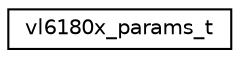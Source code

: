 digraph "Graphical Class Hierarchy"
{
 // LATEX_PDF_SIZE
  edge [fontname="Helvetica",fontsize="10",labelfontname="Helvetica",labelfontsize="10"];
  node [fontname="Helvetica",fontsize="10",shape=record];
  rankdir="LR";
  Node0 [label="vl6180x_params_t",height=0.2,width=0.4,color="black", fillcolor="white", style="filled",URL="$structvl6180x__params__t.html",tooltip="VL6180X device configuration."];
}
